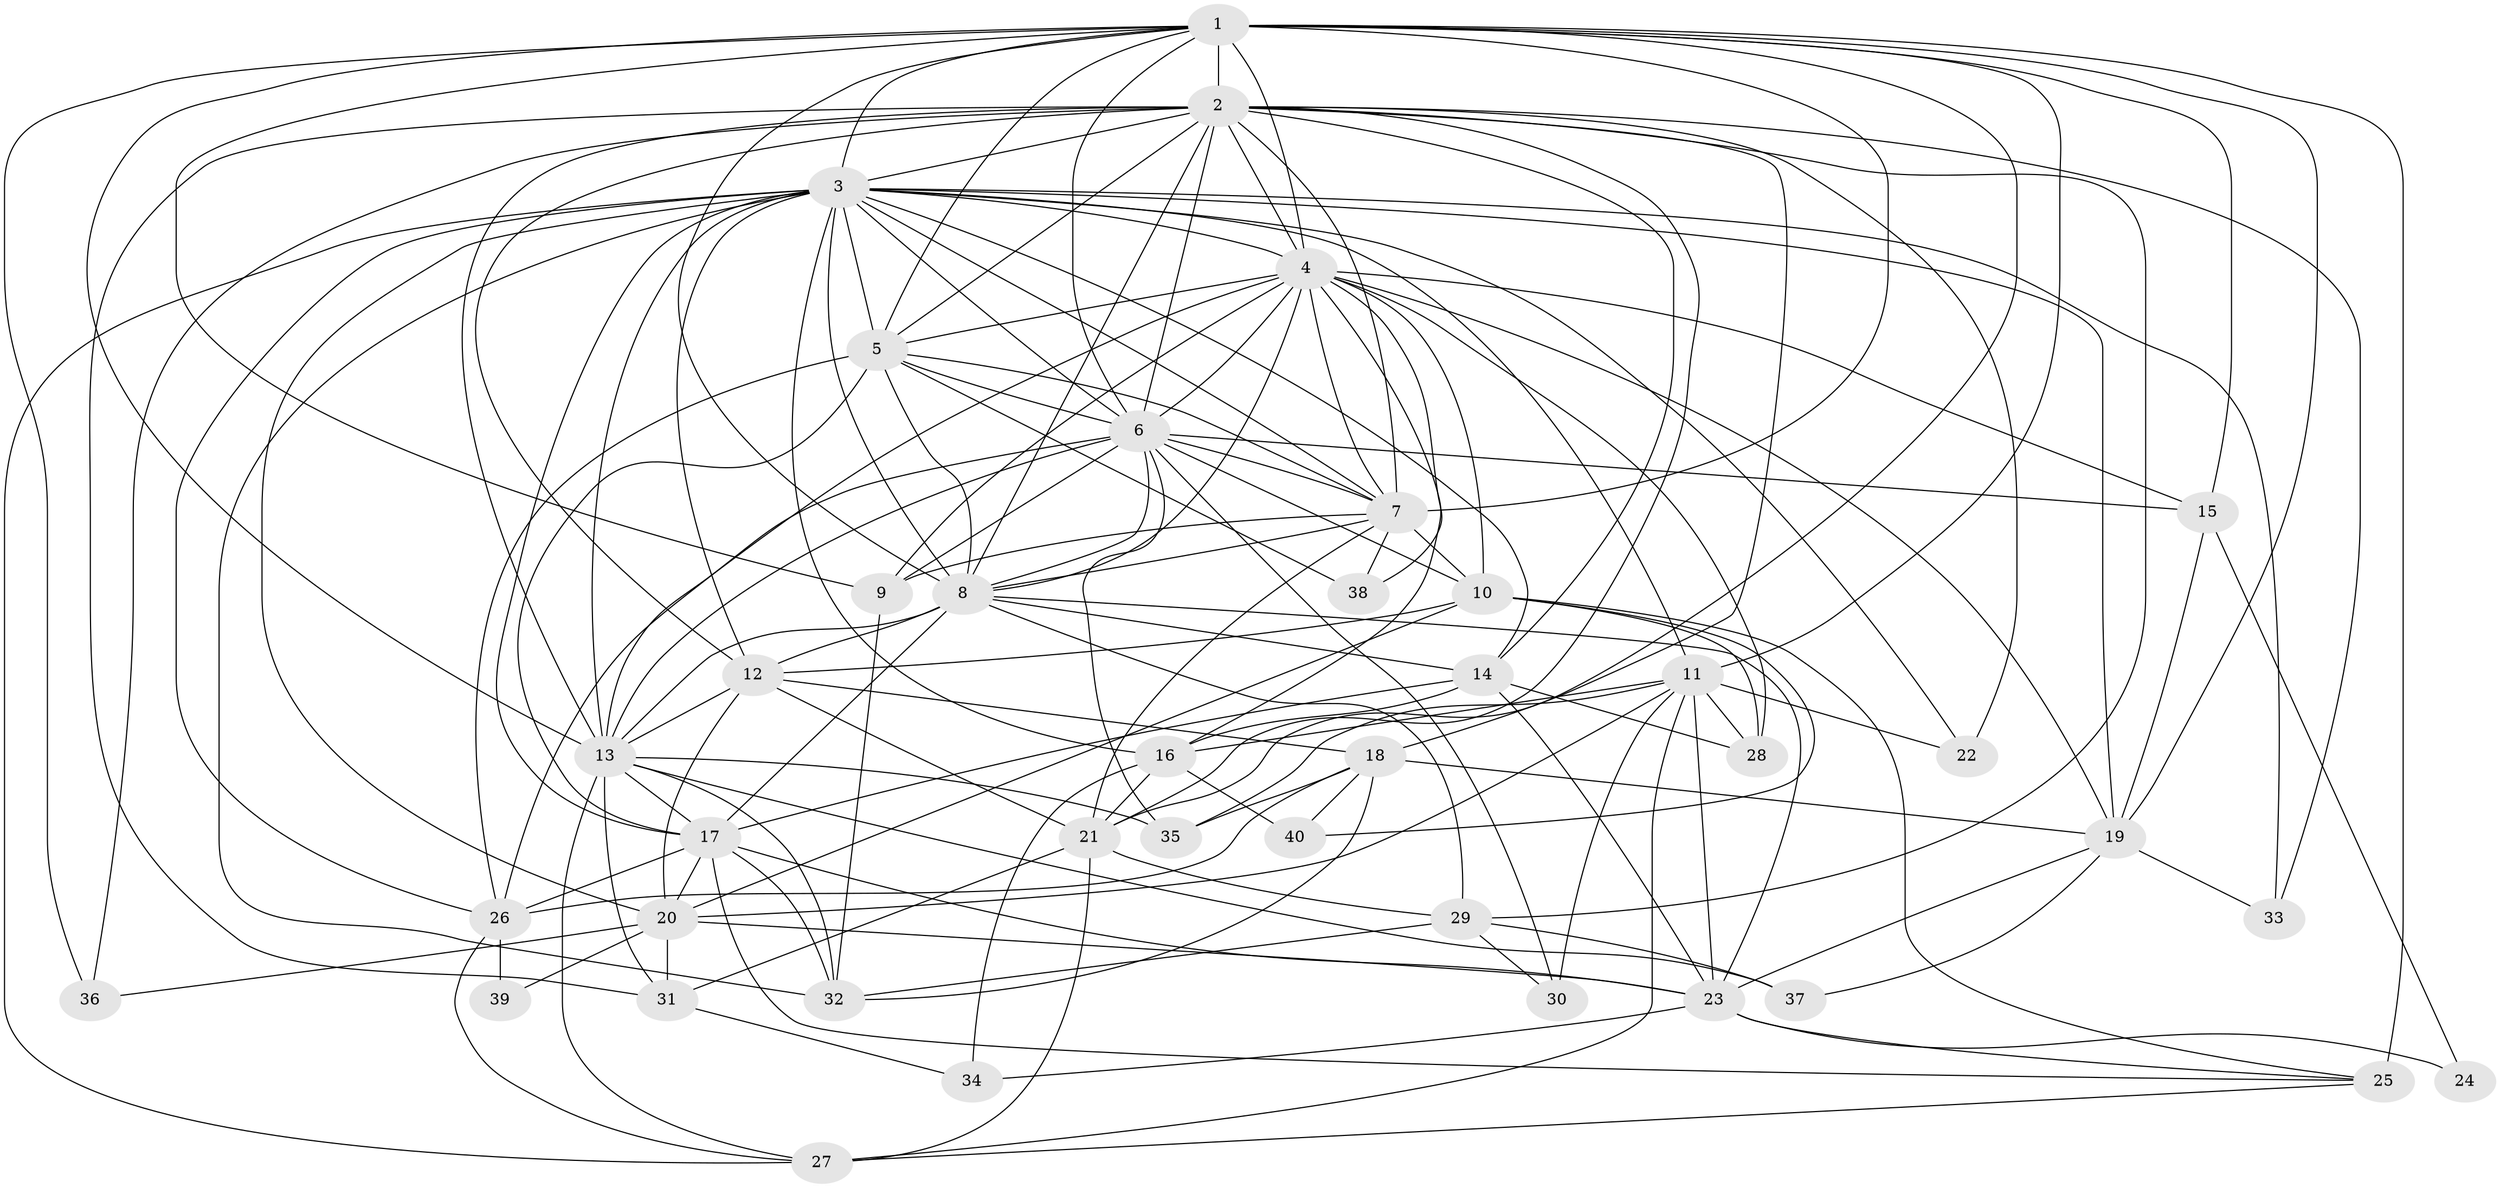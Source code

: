 // original degree distribution, {26: 0.022556390977443608, 21: 0.015037593984962405, 29: 0.007518796992481203, 16: 0.007518796992481203, 28: 0.007518796992481203, 18: 0.015037593984962405, 4: 0.06015037593984962, 3: 0.21804511278195488, 6: 0.022556390977443608, 12: 0.007518796992481203, 2: 0.5413533834586466, 7: 0.015037593984962405, 5: 0.045112781954887216, 8: 0.015037593984962405}
// Generated by graph-tools (version 1.1) at 2025/49/03/04/25 22:49:34]
// undirected, 40 vertices, 150 edges
graph export_dot {
  node [color=gray90,style=filled];
  1;
  2;
  3;
  4;
  5;
  6;
  7;
  8;
  9;
  10;
  11;
  12;
  13;
  14;
  15;
  16;
  17;
  18;
  19;
  20;
  21;
  22;
  23;
  24;
  25;
  26;
  27;
  28;
  29;
  30;
  31;
  32;
  33;
  34;
  35;
  36;
  37;
  38;
  39;
  40;
  1 -- 2 [weight=3.0];
  1 -- 3 [weight=3.0];
  1 -- 4 [weight=1.0];
  1 -- 5 [weight=1.0];
  1 -- 6 [weight=1.0];
  1 -- 7 [weight=1.0];
  1 -- 8 [weight=1.0];
  1 -- 9 [weight=1.0];
  1 -- 11 [weight=1.0];
  1 -- 13 [weight=2.0];
  1 -- 15 [weight=1.0];
  1 -- 19 [weight=1.0];
  1 -- 21 [weight=1.0];
  1 -- 25 [weight=6.0];
  1 -- 36 [weight=1.0];
  2 -- 3 [weight=4.0];
  2 -- 4 [weight=3.0];
  2 -- 5 [weight=2.0];
  2 -- 6 [weight=3.0];
  2 -- 7 [weight=2.0];
  2 -- 8 [weight=3.0];
  2 -- 12 [weight=1.0];
  2 -- 13 [weight=1.0];
  2 -- 14 [weight=1.0];
  2 -- 18 [weight=3.0];
  2 -- 21 [weight=1.0];
  2 -- 22 [weight=1.0];
  2 -- 29 [weight=2.0];
  2 -- 31 [weight=1.0];
  2 -- 33 [weight=1.0];
  2 -- 36 [weight=1.0];
  3 -- 4 [weight=2.0];
  3 -- 5 [weight=2.0];
  3 -- 6 [weight=3.0];
  3 -- 7 [weight=3.0];
  3 -- 8 [weight=2.0];
  3 -- 11 [weight=3.0];
  3 -- 12 [weight=2.0];
  3 -- 13 [weight=1.0];
  3 -- 14 [weight=1.0];
  3 -- 16 [weight=10.0];
  3 -- 17 [weight=2.0];
  3 -- 19 [weight=2.0];
  3 -- 20 [weight=1.0];
  3 -- 22 [weight=1.0];
  3 -- 26 [weight=1.0];
  3 -- 27 [weight=1.0];
  3 -- 32 [weight=4.0];
  3 -- 33 [weight=2.0];
  4 -- 5 [weight=1.0];
  4 -- 6 [weight=2.0];
  4 -- 7 [weight=1.0];
  4 -- 8 [weight=1.0];
  4 -- 9 [weight=1.0];
  4 -- 10 [weight=1.0];
  4 -- 13 [weight=9.0];
  4 -- 15 [weight=1.0];
  4 -- 16 [weight=2.0];
  4 -- 19 [weight=1.0];
  4 -- 28 [weight=1.0];
  4 -- 38 [weight=1.0];
  5 -- 6 [weight=1.0];
  5 -- 7 [weight=1.0];
  5 -- 8 [weight=2.0];
  5 -- 17 [weight=9.0];
  5 -- 26 [weight=1.0];
  5 -- 38 [weight=1.0];
  6 -- 7 [weight=1.0];
  6 -- 8 [weight=1.0];
  6 -- 9 [weight=1.0];
  6 -- 10 [weight=1.0];
  6 -- 13 [weight=1.0];
  6 -- 15 [weight=1.0];
  6 -- 26 [weight=1.0];
  6 -- 30 [weight=1.0];
  6 -- 35 [weight=1.0];
  7 -- 8 [weight=1.0];
  7 -- 9 [weight=1.0];
  7 -- 10 [weight=2.0];
  7 -- 21 [weight=4.0];
  7 -- 38 [weight=1.0];
  8 -- 12 [weight=8.0];
  8 -- 13 [weight=2.0];
  8 -- 14 [weight=1.0];
  8 -- 17 [weight=1.0];
  8 -- 23 [weight=1.0];
  8 -- 29 [weight=1.0];
  9 -- 32 [weight=1.0];
  10 -- 12 [weight=1.0];
  10 -- 20 [weight=1.0];
  10 -- 25 [weight=1.0];
  10 -- 28 [weight=1.0];
  10 -- 40 [weight=1.0];
  11 -- 16 [weight=2.0];
  11 -- 20 [weight=1.0];
  11 -- 22 [weight=1.0];
  11 -- 23 [weight=1.0];
  11 -- 27 [weight=1.0];
  11 -- 28 [weight=1.0];
  11 -- 30 [weight=2.0];
  11 -- 35 [weight=1.0];
  12 -- 13 [weight=1.0];
  12 -- 18 [weight=1.0];
  12 -- 20 [weight=1.0];
  12 -- 21 [weight=1.0];
  13 -- 17 [weight=1.0];
  13 -- 27 [weight=1.0];
  13 -- 31 [weight=1.0];
  13 -- 32 [weight=1.0];
  13 -- 35 [weight=1.0];
  13 -- 37 [weight=1.0];
  14 -- 16 [weight=1.0];
  14 -- 17 [weight=1.0];
  14 -- 23 [weight=1.0];
  14 -- 28 [weight=1.0];
  15 -- 19 [weight=1.0];
  15 -- 24 [weight=1.0];
  16 -- 21 [weight=1.0];
  16 -- 34 [weight=1.0];
  16 -- 40 [weight=1.0];
  17 -- 20 [weight=1.0];
  17 -- 23 [weight=2.0];
  17 -- 25 [weight=1.0];
  17 -- 26 [weight=1.0];
  17 -- 32 [weight=1.0];
  18 -- 19 [weight=1.0];
  18 -- 26 [weight=1.0];
  18 -- 32 [weight=1.0];
  18 -- 35 [weight=1.0];
  18 -- 40 [weight=1.0];
  19 -- 23 [weight=1.0];
  19 -- 33 [weight=1.0];
  19 -- 37 [weight=1.0];
  20 -- 23 [weight=1.0];
  20 -- 31 [weight=1.0];
  20 -- 36 [weight=1.0];
  20 -- 39 [weight=1.0];
  21 -- 27 [weight=1.0];
  21 -- 29 [weight=1.0];
  21 -- 31 [weight=1.0];
  23 -- 24 [weight=1.0];
  23 -- 25 [weight=1.0];
  23 -- 34 [weight=1.0];
  25 -- 27 [weight=1.0];
  26 -- 27 [weight=1.0];
  26 -- 39 [weight=1.0];
  29 -- 30 [weight=1.0];
  29 -- 32 [weight=1.0];
  29 -- 37 [weight=2.0];
  31 -- 34 [weight=1.0];
}
